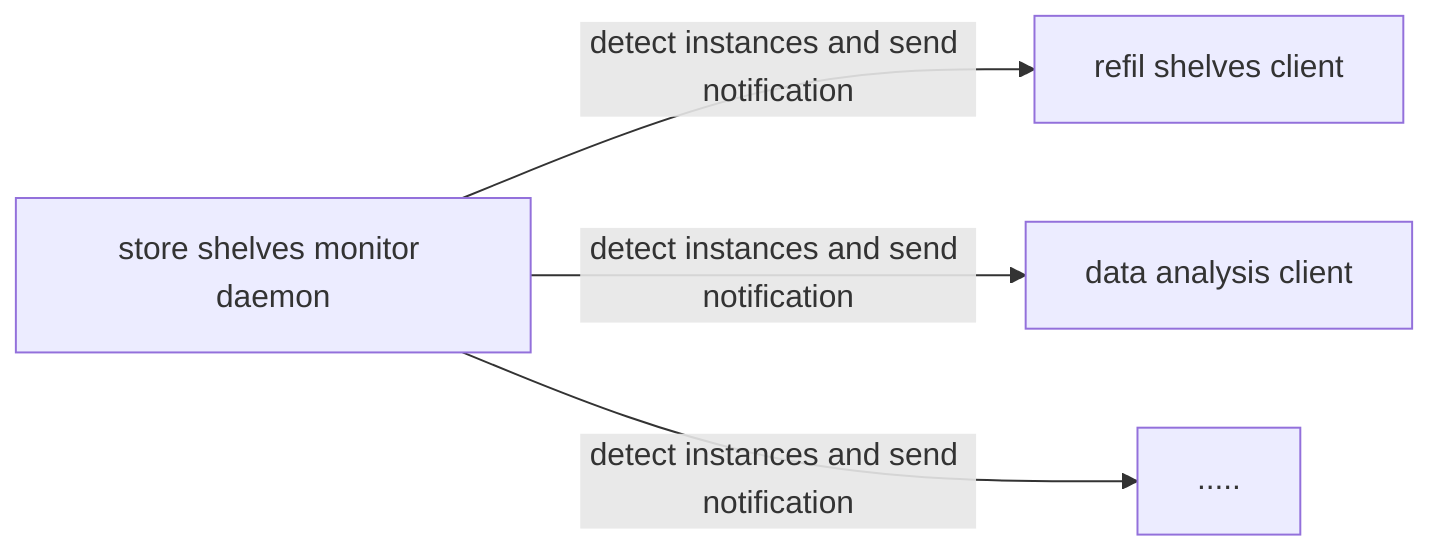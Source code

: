 flowchart LR
A[store shelves monitor daemon]
B[refil shelves client]
C[data analysis client]
D[.....]
A -- detect instances and send notification --> B & C & D